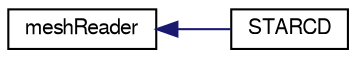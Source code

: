 digraph "Graphical Class Hierarchy"
{
  bgcolor="transparent";
  edge [fontname="FreeSans",fontsize="10",labelfontname="FreeSans",labelfontsize="10"];
  node [fontname="FreeSans",fontsize="10",shape=record];
  rankdir="LR";
  Node1 [label="meshReader",height=0.2,width=0.4,color="black",URL="$a01427.html",tooltip="This class supports creating polyMeshes with baffles. "];
  Node1 -> Node2 [dir="back",color="midnightblue",fontsize="10",style="solid",fontname="FreeSans"];
  Node2 [label="STARCD",height=0.2,width=0.4,color="black",URL="$a02360.html",tooltip="Read pro-STAR vrt/cel/bnd files. The protected data in meshReader are filled. "];
}
